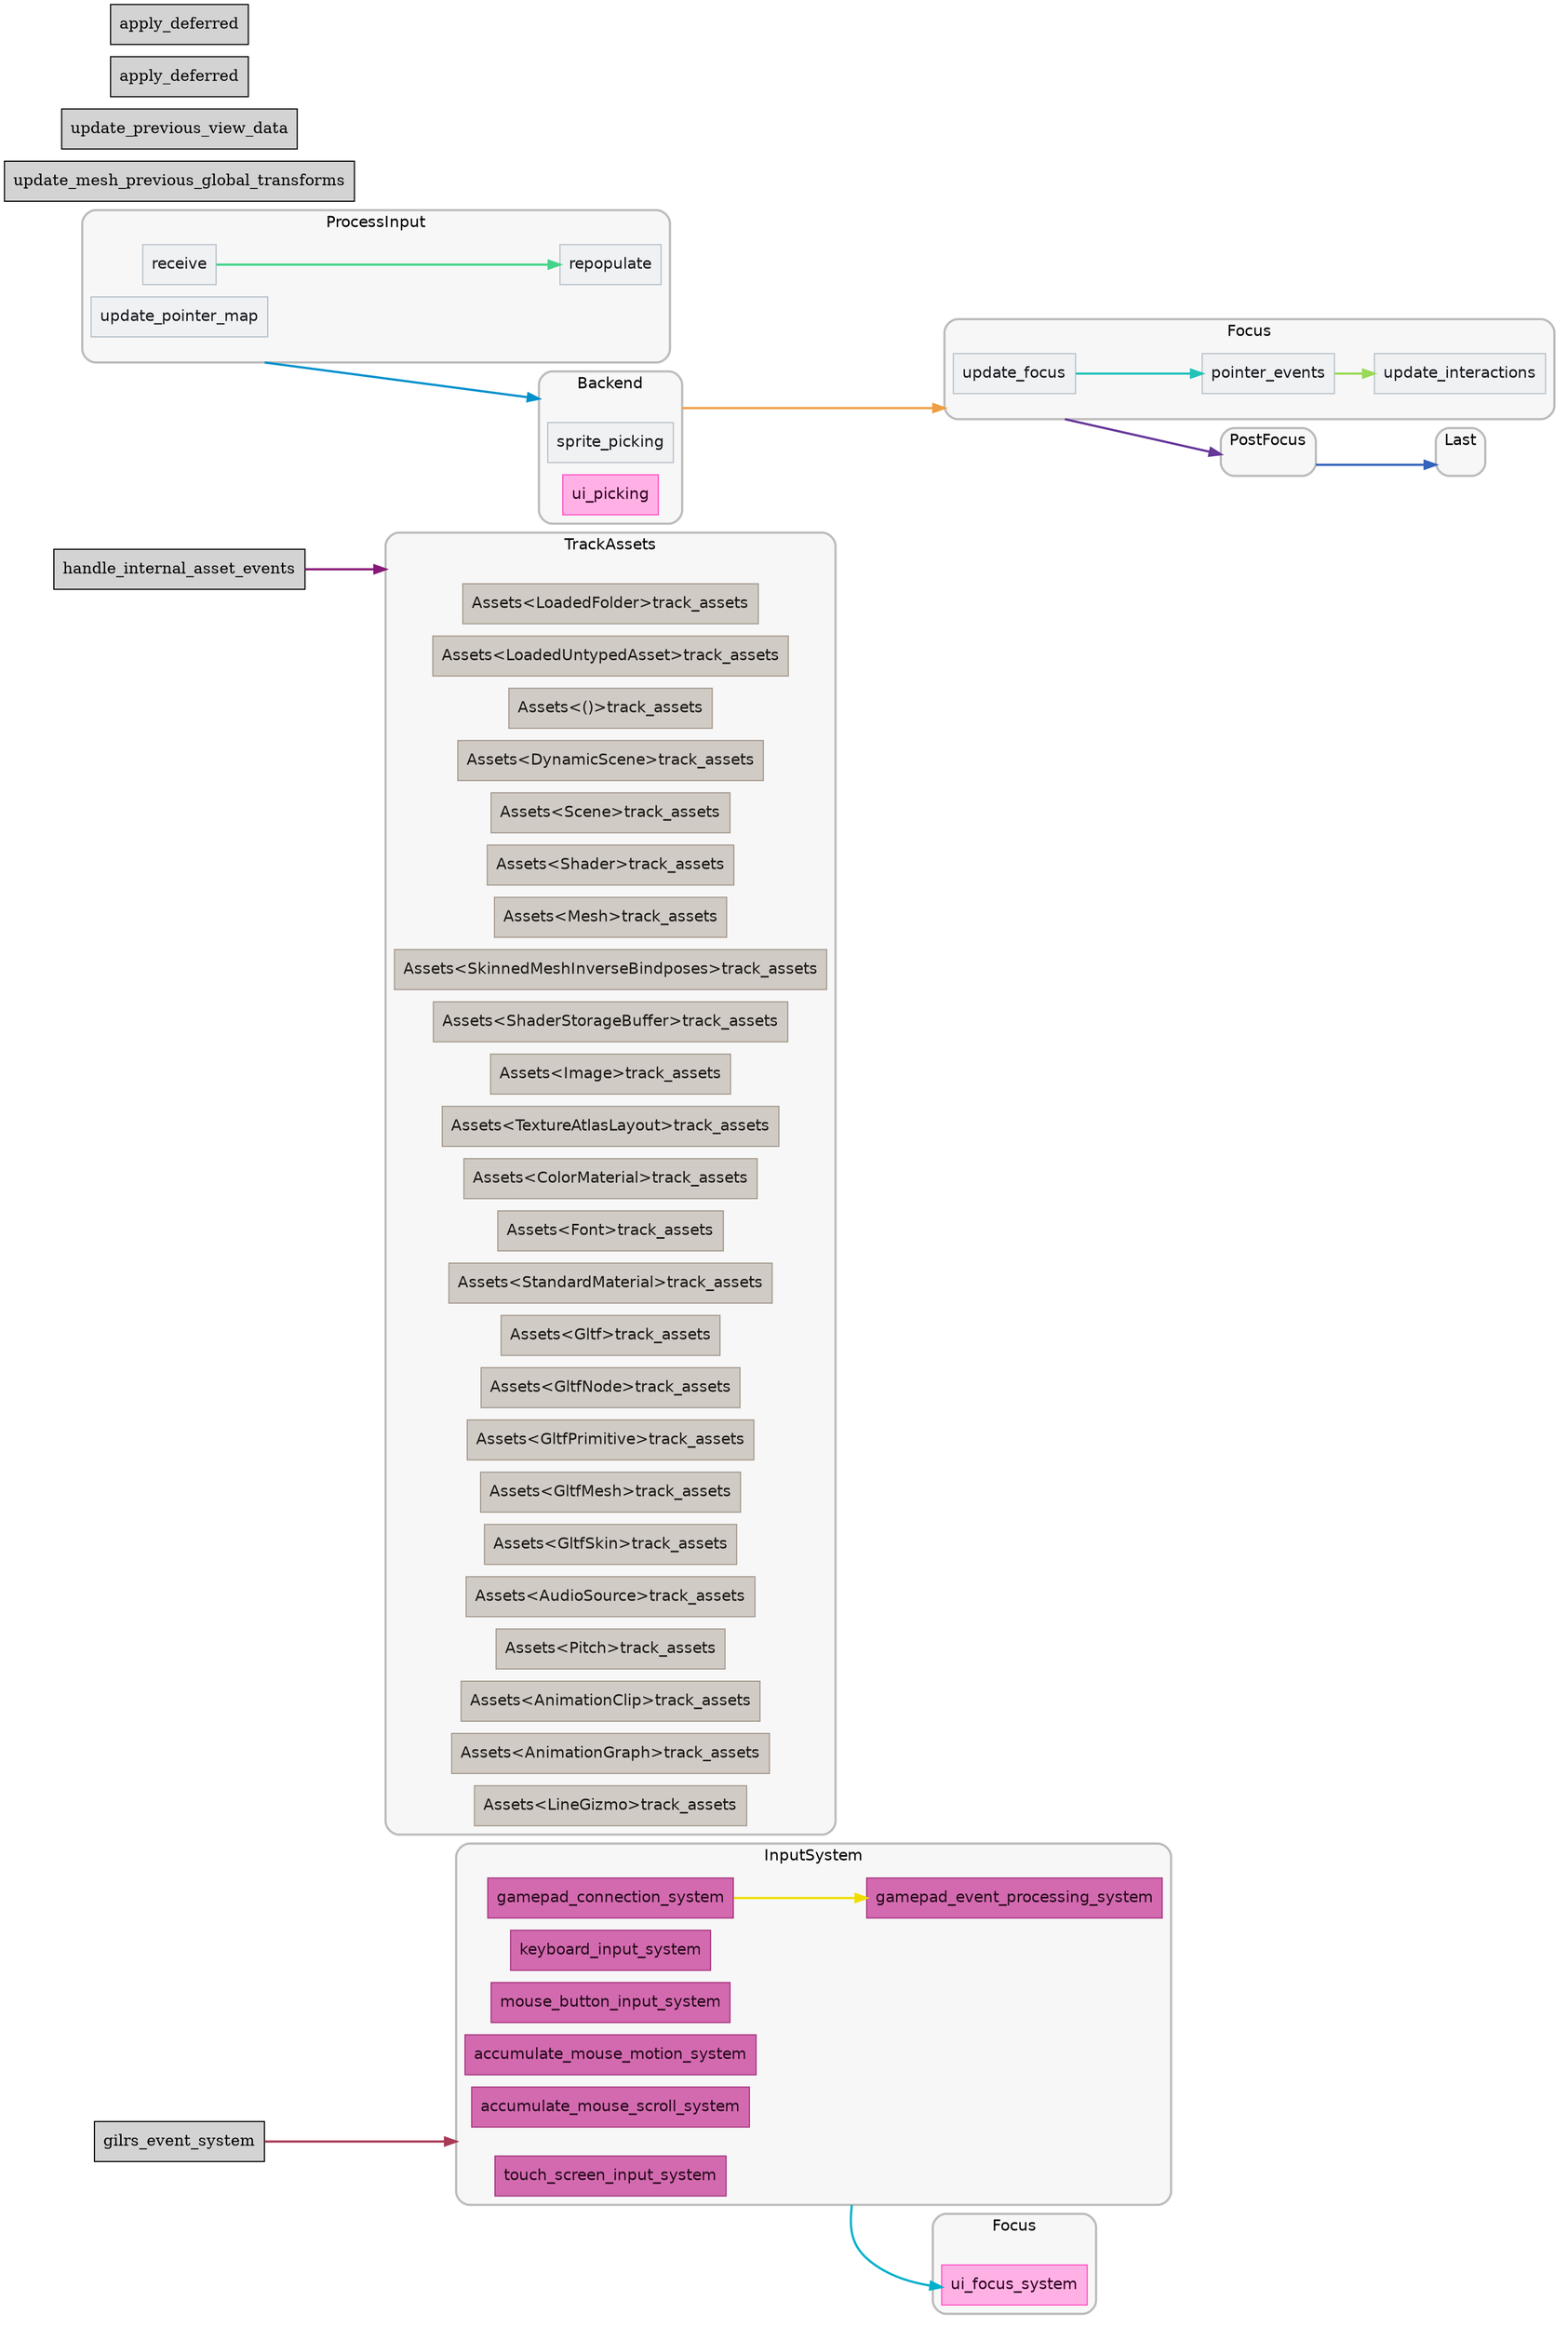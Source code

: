 digraph "" {
	"compound"="true";
	"splines"="spline";
	"rankdir"="LR";
	"bgcolor"="white";
	"fontname"="Helvetica";
	"nodesep"="0.15";
	edge ["penwidth"="2"];
	node ["shape"="box", "style"="filled"];
	subgraph "clusternode_Set(1)" {
		"style"="rounded,filled";
		"label"="InputSystem";
		"tooltip"="InputSystem";
		"fillcolor"="#00000008";
		"fontcolor"="#000000";
		"color"="#00000040";
		"penwidth"="2";
		"set_marker_node_Set(1)" ["style"="invis", "label"="", "shape"="point"]
		"node_System(0)" ["label"="keyboard_input_system", "tooltip"="bevy_input::keyboard::keyboard_input_system", "fillcolor"="#d36aaf", "fontname"="Helvetica", "fontcolor"="#270b1d", "color"="#a5317d", "penwidth"="1"]
		"node_System(1)" ["label"="mouse_button_input_system", "tooltip"="bevy_input::mouse::mouse_button_input_system", "fillcolor"="#d36aaf", "fontname"="Helvetica", "fontcolor"="#270b1d", "color"="#a5317d", "penwidth"="1"]
		"node_System(2)" ["label"="accumulate_mouse_motion_system", "tooltip"="bevy_input::mouse::accumulate_mouse_motion_system", "fillcolor"="#d36aaf", "fontname"="Helvetica", "fontcolor"="#270b1d", "color"="#a5317d", "penwidth"="1"]
		"node_System(3)" ["label"="accumulate_mouse_scroll_system", "tooltip"="bevy_input::mouse::accumulate_mouse_scroll_system", "fillcolor"="#d36aaf", "fontname"="Helvetica", "fontcolor"="#270b1d", "color"="#a5317d", "penwidth"="1"]
		"node_System(4)" ["label"="gamepad_connection_system", "tooltip"="bevy_input::gamepad::gamepad_connection_system", "fillcolor"="#d36aaf", "fontname"="Helvetica", "fontcolor"="#270b1d", "color"="#a5317d", "penwidth"="1"]
		"node_System(5)" ["label"="gamepad_event_processing_system", "tooltip"="bevy_input::gamepad::gamepad_event_processing_system", "fillcolor"="#d36aaf", "fontname"="Helvetica", "fontcolor"="#270b1d", "color"="#a5317d", "penwidth"="1"]
		"node_System(6)" ["label"="touch_screen_input_system", "tooltip"="bevy_input::touch::touch_screen_input_system", "fillcolor"="#d36aaf", "fontname"="Helvetica", "fontcolor"="#270b1d", "color"="#a5317d", "penwidth"="1"]
	}
	
	subgraph "clusternode_Set(9)" {
		"style"="rounded,filled";
		"label"="TrackAssets";
		"tooltip"="TrackAssets";
		"fillcolor"="#00000008";
		"fontcolor"="#000000";
		"color"="#00000040";
		"penwidth"="2";
		"set_marker_node_Set(9)" ["style"="invis", "label"="", "shape"="point"]
		"node_System(7)" ["label"="Assets<LoadedFolder>track_assets", "tooltip"="bevy_asset::assets::Assets<bevy_asset::folder::LoadedFolder>::track_assets", "fillcolor"="#d1cbc5", "fontname"="Helvetica", "fontcolor"="#1c1916", "color"="#a3988c", "penwidth"="1"]
		"node_System(8)" ["label"="Assets<LoadedUntypedAsset>track_assets", "tooltip"="bevy_asset::assets::Assets<bevy_asset::assets::LoadedUntypedAsset>::track_assets", "fillcolor"="#d1cbc5", "fontname"="Helvetica", "fontcolor"="#1c1916", "color"="#a3988c", "penwidth"="1"]
		"node_System(9)" ["label"="Assets<()>track_assets", "tooltip"="bevy_asset::assets::Assets<()>::track_assets", "fillcolor"="#d1cbc5", "fontname"="Helvetica", "fontcolor"="#1c1916", "color"="#a3988c", "penwidth"="1"]
		"node_System(11)" ["label"="Assets<DynamicScene>track_assets", "tooltip"="bevy_asset::assets::Assets<bevy_scene::dynamic_scene::DynamicScene>::track_assets", "fillcolor"="#d1cbc5", "fontname"="Helvetica", "fontcolor"="#1c1916", "color"="#a3988c", "penwidth"="1"]
		"node_System(12)" ["label"="Assets<Scene>track_assets", "tooltip"="bevy_asset::assets::Assets<bevy_scene::scene::Scene>::track_assets", "fillcolor"="#d1cbc5", "fontname"="Helvetica", "fontcolor"="#1c1916", "color"="#a3988c", "penwidth"="1"]
		"node_System(13)" ["label"="Assets<Shader>track_assets", "tooltip"="bevy_asset::assets::Assets<bevy_render::render_resource::shader::Shader>::track_assets", "fillcolor"="#d1cbc5", "fontname"="Helvetica", "fontcolor"="#1c1916", "color"="#a3988c", "penwidth"="1"]
		"node_System(14)" ["label"="Assets<Mesh>track_assets", "tooltip"="bevy_asset::assets::Assets<bevy_mesh::mesh::Mesh>::track_assets", "fillcolor"="#d1cbc5", "fontname"="Helvetica", "fontcolor"="#1c1916", "color"="#a3988c", "penwidth"="1"]
		"node_System(15)" ["label"="Assets<SkinnedMeshInverseBindposes>track_assets", "tooltip"="bevy_asset::assets::Assets<bevy_mesh::skinning::SkinnedMeshInverseBindposes>::track_assets", "fillcolor"="#d1cbc5", "fontname"="Helvetica", "fontcolor"="#1c1916", "color"="#a3988c", "penwidth"="1"]
		"node_System(16)" ["label"="Assets<ShaderStorageBuffer>track_assets", "tooltip"="bevy_asset::assets::Assets<bevy_render::storage::ShaderStorageBuffer>::track_assets", "fillcolor"="#d1cbc5", "fontname"="Helvetica", "fontcolor"="#1c1916", "color"="#a3988c", "penwidth"="1"]
		"node_System(17)" ["label"="Assets<Image>track_assets", "tooltip"="bevy_asset::assets::Assets<bevy_image::image::Image>::track_assets", "fillcolor"="#d1cbc5", "fontname"="Helvetica", "fontcolor"="#1c1916", "color"="#a3988c", "penwidth"="1"]
		"node_System(18)" ["label"="Assets<TextureAtlasLayout>track_assets", "tooltip"="bevy_asset::assets::Assets<bevy_sprite::texture_atlas::TextureAtlasLayout>::track_assets", "fillcolor"="#d1cbc5", "fontname"="Helvetica", "fontcolor"="#1c1916", "color"="#a3988c", "penwidth"="1"]
		"node_System(19)" ["label"="Assets<ColorMaterial>track_assets", "tooltip"="bevy_asset::assets::Assets<bevy_sprite::mesh2d::color_material::ColorMaterial>::track_assets", "fillcolor"="#d1cbc5", "fontname"="Helvetica", "fontcolor"="#1c1916", "color"="#a3988c", "penwidth"="1"]
		"node_System(21)" ["label"="Assets<Font>track_assets", "tooltip"="bevy_asset::assets::Assets<bevy_text::font::Font>::track_assets", "fillcolor"="#d1cbc5", "fontname"="Helvetica", "fontcolor"="#1c1916", "color"="#a3988c", "penwidth"="1"]
		"node_System(24)" ["label"="Assets<StandardMaterial>track_assets", "tooltip"="bevy_asset::assets::Assets<bevy_pbr::pbr_material::StandardMaterial>::track_assets", "fillcolor"="#d1cbc5", "fontname"="Helvetica", "fontcolor"="#1c1916", "color"="#a3988c", "penwidth"="1"]
		"node_System(27)" ["label"="Assets<Gltf>track_assets", "tooltip"="bevy_asset::assets::Assets<bevy_gltf::Gltf>::track_assets", "fillcolor"="#d1cbc5", "fontname"="Helvetica", "fontcolor"="#1c1916", "color"="#a3988c", "penwidth"="1"]
		"node_System(28)" ["label"="Assets<GltfNode>track_assets", "tooltip"="bevy_asset::assets::Assets<bevy_gltf::GltfNode>::track_assets", "fillcolor"="#d1cbc5", "fontname"="Helvetica", "fontcolor"="#1c1916", "color"="#a3988c", "penwidth"="1"]
		"node_System(29)" ["label"="Assets<GltfPrimitive>track_assets", "tooltip"="bevy_asset::assets::Assets<bevy_gltf::GltfPrimitive>::track_assets", "fillcolor"="#d1cbc5", "fontname"="Helvetica", "fontcolor"="#1c1916", "color"="#a3988c", "penwidth"="1"]
		"node_System(30)" ["label"="Assets<GltfMesh>track_assets", "tooltip"="bevy_asset::assets::Assets<bevy_gltf::GltfMesh>::track_assets", "fillcolor"="#d1cbc5", "fontname"="Helvetica", "fontcolor"="#1c1916", "color"="#a3988c", "penwidth"="1"]
		"node_System(31)" ["label"="Assets<GltfSkin>track_assets", "tooltip"="bevy_asset::assets::Assets<bevy_gltf::GltfSkin>::track_assets", "fillcolor"="#d1cbc5", "fontname"="Helvetica", "fontcolor"="#1c1916", "color"="#a3988c", "penwidth"="1"]
		"node_System(32)" ["label"="Assets<AudioSource>track_assets", "tooltip"="bevy_asset::assets::Assets<bevy_audio::audio_source::AudioSource>::track_assets", "fillcolor"="#d1cbc5", "fontname"="Helvetica", "fontcolor"="#1c1916", "color"="#a3988c", "penwidth"="1"]
		"node_System(33)" ["label"="Assets<Pitch>track_assets", "tooltip"="bevy_asset::assets::Assets<bevy_audio::pitch::Pitch>::track_assets", "fillcolor"="#d1cbc5", "fontname"="Helvetica", "fontcolor"="#1c1916", "color"="#a3988c", "penwidth"="1"]
		"node_System(35)" ["label"="Assets<AnimationClip>track_assets", "tooltip"="bevy_asset::assets::Assets<bevy_animation::AnimationClip>::track_assets", "fillcolor"="#d1cbc5", "fontname"="Helvetica", "fontcolor"="#1c1916", "color"="#a3988c", "penwidth"="1"]
		"node_System(36)" ["label"="Assets<AnimationGraph>track_assets", "tooltip"="bevy_asset::assets::Assets<bevy_animation::graph::AnimationGraph>::track_assets", "fillcolor"="#d1cbc5", "fontname"="Helvetica", "fontcolor"="#1c1916", "color"="#a3988c", "penwidth"="1"]
		"node_System(37)" ["label"="Assets<LineGizmo>track_assets", "tooltip"="bevy_asset::assets::Assets<bevy_gizmos::LineGizmo>::track_assets", "fillcolor"="#d1cbc5", "fontname"="Helvetica", "fontcolor"="#1c1916", "color"="#a3988c", "penwidth"="1"]
	}
	
	subgraph "clusternode_Set(23)" {
		"style"="rounded,filled";
		"label"="Backend";
		"tooltip"="Backend";
		"fillcolor"="#00000008";
		"fontcolor"="#000000";
		"color"="#00000040";
		"penwidth"="2";
		"set_marker_node_Set(23)" ["style"="invis", "label"="", "shape"="point"]
		"node_System(20)" ["label"="sprite_picking", "tooltip"="bevy_sprite::picking_backend::sprite_picking", "fillcolor"="#eff1f3", "fontname"="Helvetica", "fontcolor"="#15191d", "color"="#b4bec7", "penwidth"="1"]
		"node_System(23)" ["label"="ui_picking", "tooltip"="bevy_ui::picking_backend::ui_picking", "fillcolor"="#ffb1e5", "fontname"="Helvetica", "fontcolor"="#320021", "color"="#ff4bc2", "penwidth"="1"]
	}
	
	subgraph "clusternode_Set(26)" {
		"style"="rounded,filled";
		"label"="Focus";
		"tooltip"="Focus";
		"fillcolor"="#00000008";
		"fontcolor"="#000000";
		"color"="#00000040";
		"penwidth"="2";
		"set_marker_node_Set(26)" ["style"="invis", "label"="", "shape"="point"]
		"node_System(22)" ["label"="ui_focus_system", "tooltip"="bevy_ui::focus::ui_focus_system", "fillcolor"="#ffb1e5", "fontname"="Helvetica", "fontcolor"="#320021", "color"="#ff4bc2", "penwidth"="1"]
	}
	
	subgraph "clusternode_Set(43)" {
		"style"="rounded,filled";
		"label"="ProcessInput";
		"tooltip"="ProcessInput";
		"fillcolor"="#00000008";
		"fontcolor"="#000000";
		"color"="#00000040";
		"penwidth"="2";
		"set_marker_node_Set(43)" ["style"="invis", "label"="", "shape"="point"]
		"node_System(38)" ["label"="update_pointer_map", "tooltip"="bevy_picking::pointer::update_pointer_map", "fillcolor"="#eff1f3", "fontname"="Helvetica", "fontcolor"="#15191d", "color"="#b4bec7", "penwidth"="1"]
		"node_System(39)" ["label"="receive", "tooltip"="bevy_picking::pointer::PointerInput::receive", "fillcolor"="#eff1f3", "fontname"="Helvetica", "fontcolor"="#15191d", "color"="#b4bec7", "penwidth"="1"]
		"node_System(40)" ["label"="repopulate", "tooltip"="bevy_picking::backend::ray::RayMap::repopulate", "fillcolor"="#eff1f3", "fontname"="Helvetica", "fontcolor"="#15191d", "color"="#b4bec7", "penwidth"="1"]
	}
	
	subgraph "clusternode_Set(46)" {
		"style"="rounded,filled";
		"label"="Focus";
		"tooltip"="Focus";
		"fillcolor"="#00000008";
		"fontcolor"="#000000";
		"color"="#00000040";
		"penwidth"="2";
		"set_marker_node_Set(46)" ["style"="invis", "label"="", "shape"="point"]
		"node_System(41)" ["label"="update_focus", "tooltip"="bevy_picking::focus::update_focus", "fillcolor"="#eff1f3", "fontname"="Helvetica", "fontcolor"="#15191d", "color"="#b4bec7", "penwidth"="1"]
		"node_System(42)" ["label"="pointer_events", "tooltip"="bevy_picking::events::pointer_events", "fillcolor"="#eff1f3", "fontname"="Helvetica", "fontcolor"="#15191d", "color"="#b4bec7", "penwidth"="1"]
		"node_System(43)" ["label"="update_interactions", "tooltip"="bevy_picking::focus::update_interactions", "fillcolor"="#eff1f3", "fontname"="Helvetica", "fontcolor"="#15191d", "color"="#b4bec7", "penwidth"="1"]
	}
	
	subgraph "clusternode_Set(47)" {
		"style"="rounded,filled";
		"label"="PostFocus";
		"tooltip"="PostFocus";
		"fillcolor"="#00000008";
		"fontcolor"="#000000";
		"color"="#00000040";
		"penwidth"="2";
		"set_marker_node_Set(47)" ["style"="invis", "label"="", "shape"="point"]
	}
	
	subgraph "clusternode_Set(48)" {
		"style"="rounded,filled";
		"label"="Last";
		"tooltip"="Last";
		"fillcolor"="#00000008";
		"fontcolor"="#000000";
		"color"="#00000040";
		"penwidth"="2";
		"set_marker_node_Set(48)" ["style"="invis", "label"="", "shape"="point"]
	}
	
	"node_System(10)" ["label"="handle_internal_asset_events", "tooltip"="bevy_asset::server::handle_internal_asset_events"]
	"node_System(25)" ["label"="update_mesh_previous_global_transforms", "tooltip"="bevy_pbr::prepass::update_mesh_previous_global_transforms"]
	"node_System(26)" ["label"="update_previous_view_data", "tooltip"="bevy_pbr::prepass::update_previous_view_data"]
	"node_System(34)" ["label"="gilrs_event_system", "tooltip"="bevy_gilrs::gilrs_system::gilrs_event_system"]
	"node_System(44)" ["label"="apply_deferred", "tooltip"="bevy_ecs::schedule::executor::apply_deferred"]
	"node_System(45)" ["label"="apply_deferred", "tooltip"="bevy_ecs::schedule::executor::apply_deferred"]
	"node_System(4)" -> "node_System(5)" ["lhead"="", "ltail"="", "tooltip"="SystemTypeSet(fn bevy_ecs::system::function_system::FunctionSystem<fn(bevy_ecs::system::commands::Commands, bevy_ecs::event::reader::EventReader<bevy_input::gamepad::GamepadConnectionEvent>), bevy_input::gamepad::gamepad_connection_system>()) → gamepad_event_processing_system", "color"="#eede00"]
	"node_System(10)" -> "set_marker_node_Set(9)" ["lhead"="clusternode_Set(9)", "ltail"="", "tooltip"="SystemTypeSet(fn bevy_ecs::system::exclusive_function_system::ExclusiveFunctionSystem<fn(), bevy_asset::server::handle_internal_asset_events>()) → TrackAssets", "color"="#881877"]
	"set_marker_node_Set(1)" -> "node_System(22)" ["lhead"="", "ltail"="clusternode_Set(1)", "tooltip"="InputSystem → ui_focus_system", "color"="#00b0cc"]
	"node_System(34)" -> "set_marker_node_Set(1)" ["lhead"="clusternode_Set(1)", "ltail"="", "tooltip"="gilrs_event_system → InputSystem", "color"="#aa3a55"]
	"node_System(39)" -> "node_System(40)" ["lhead"="", "ltail"="", "tooltip"="SystemTypeSet(fn bevy_ecs::system::function_system::FunctionSystem<fn(bevy_ecs::event::reader::EventReader<bevy_picking::pointer::PointerInput>, bevy_ecs::system::query::Query<(&bevy_picking::pointer::PointerId, &mut bevy_picking::pointer::PointerLocation, &mut bevy_picking::pointer::PointerPress)>), bevy_picking::pointer::PointerInput::receive>()) → repopulate", "color"="#44d488"]
	"set_marker_node_Set(43)" -> "set_marker_node_Set(23)" ["lhead"="clusternode_Set(23)", "ltail"="clusternode_Set(43)", "tooltip"="ProcessInput → Backend", "color"="#0090cc"]
	"set_marker_node_Set(23)" -> "set_marker_node_Set(46)" ["lhead"="clusternode_Set(46)", "ltail"="clusternode_Set(23)", "tooltip"="Backend → Focus", "color"="#ee9e44"]
	"set_marker_node_Set(46)" -> "set_marker_node_Set(47)" ["lhead"="clusternode_Set(47)", "ltail"="clusternode_Set(46)", "tooltip"="Focus → PostFocus", "color"="#663699"]
	"set_marker_node_Set(47)" -> "set_marker_node_Set(48)" ["lhead"="clusternode_Set(48)", "ltail"="clusternode_Set(47)", "tooltip"="PostFocus → Last", "color"="#3363bb"]
	"node_System(41)" -> "node_System(42)" ["lhead"="", "ltail"="", "tooltip"="update_focus → pointer_events", "color"="#22c2bb"]
	"node_System(42)" -> "node_System(43)" ["lhead"="", "ltail"="", "tooltip"="pointer_events → update_interactions", "color"="#99d955"]
}
